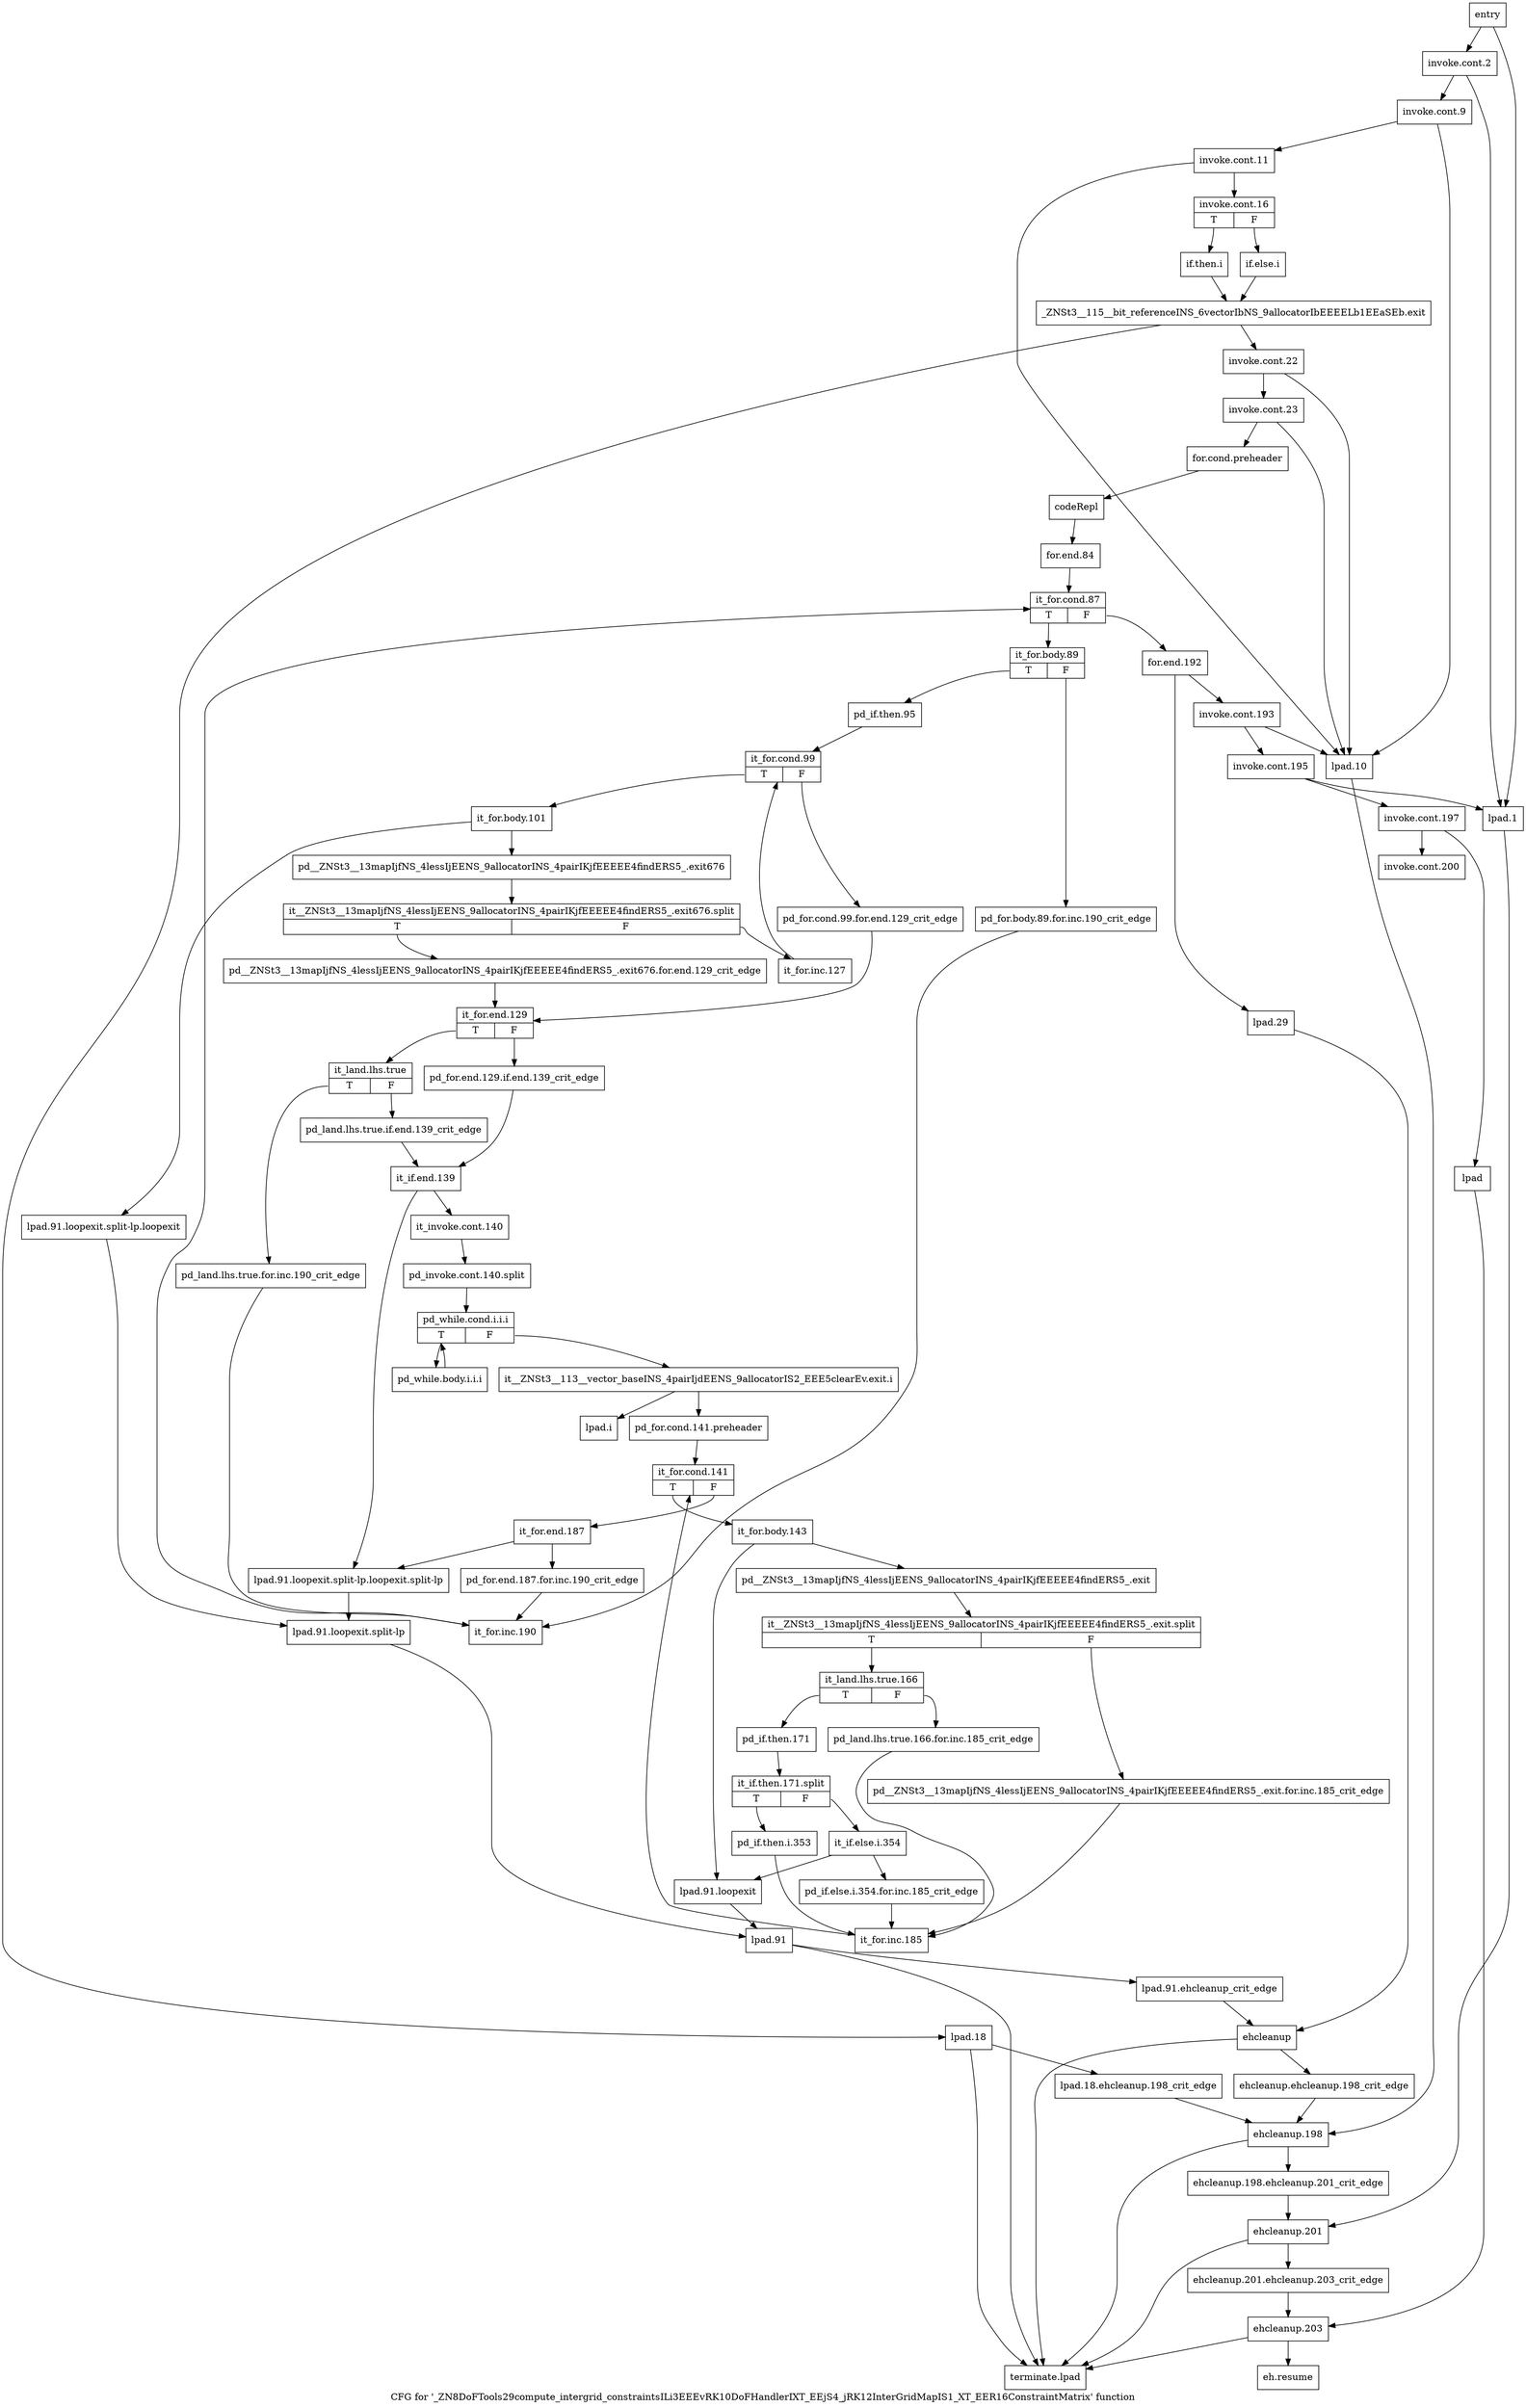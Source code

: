 digraph "CFG for '_ZN8DoFTools29compute_intergrid_constraintsILi3EEEvRK10DoFHandlerIXT_EEjS4_jRK12InterGridMapIS1_XT_EER16ConstraintMatrix' function" {
	label="CFG for '_ZN8DoFTools29compute_intergrid_constraintsILi3EEEvRK10DoFHandlerIXT_EEjS4_jRK12InterGridMapIS1_XT_EER16ConstraintMatrix' function";

	Node0x48b33b0 [shape=record,label="{entry}"];
	Node0x48b33b0 -> Node0x48b3400;
	Node0x48b33b0 -> Node0x48b53b0;
	Node0x48b3400 [shape=record,label="{invoke.cont.2}"];
	Node0x48b3400 -> Node0x48b3450;
	Node0x48b3400 -> Node0x48b53b0;
	Node0x48b3450 [shape=record,label="{invoke.cont.9}"];
	Node0x48b3450 -> Node0x48b34a0;
	Node0x48b3450 -> Node0x48b5400;
	Node0x48b34a0 [shape=record,label="{invoke.cont.11}"];
	Node0x48b34a0 -> Node0x48b34f0;
	Node0x48b34a0 -> Node0x48b5400;
	Node0x48b34f0 [shape=record,label="{invoke.cont.16|{<s0>T|<s1>F}}"];
	Node0x48b34f0:s0 -> Node0x48b5130;
	Node0x48b34f0:s1 -> Node0x48b5180;
	Node0x48b5130 [shape=record,label="{if.then.i}"];
	Node0x48b5130 -> Node0x48b51d0;
	Node0x48b5180 [shape=record,label="{if.else.i}"];
	Node0x48b5180 -> Node0x48b51d0;
	Node0x48b51d0 [shape=record,label="{_ZNSt3__115__bit_referenceINS_6vectorIbNS_9allocatorIbEEEELb1EEaSEb.exit}"];
	Node0x48b51d0 -> Node0x48b5220;
	Node0x48b51d0 -> Node0x48b5450;
	Node0x48b5220 [shape=record,label="{invoke.cont.22}"];
	Node0x48b5220 -> Node0x48b5270;
	Node0x48b5220 -> Node0x48b5400;
	Node0x48b5270 [shape=record,label="{invoke.cont.23}"];
	Node0x48b5270 -> Node0x48b52c0;
	Node0x48b5270 -> Node0x48b5400;
	Node0x48b52c0 [shape=record,label="{for.cond.preheader}"];
	Node0x48b52c0 -> Node0x48b5310;
	Node0x48b5310 [shape=record,label="{codeRepl}"];
	Node0x48b5310 -> Node0x48b5540;
	Node0x48b5360 [shape=record,label="{lpad}"];
	Node0x48b5360 -> Node0x48b6620;
	Node0x48b53b0 [shape=record,label="{lpad.1}"];
	Node0x48b53b0 -> Node0x48b6580;
	Node0x48b5400 [shape=record,label="{lpad.10}"];
	Node0x48b5400 -> Node0x48b64e0;
	Node0x48b5450 [shape=record,label="{lpad.18}"];
	Node0x48b5450 -> Node0x48b54a0;
	Node0x48b5450 -> Node0x48b66c0;
	Node0x48b54a0 [shape=record,label="{lpad.18.ehcleanup.198_crit_edge}"];
	Node0x48b54a0 -> Node0x48b64e0;
	Node0x48b54f0 [shape=record,label="{lpad.29}"];
	Node0x48b54f0 -> Node0x48b6440;
	Node0x48b5540 [shape=record,label="{for.end.84}"];
	Node0x48b5540 -> Node0x48b5590;
	Node0x48b5590 [shape=record,label="{it_for.cond.87|{<s0>T|<s1>F}}"];
	Node0x48b5590:s0 -> Node0x48b55e0;
	Node0x48b5590:s1 -> Node0x48b62b0;
	Node0x48b55e0 [shape=record,label="{it_for.body.89|{<s0>T|<s1>F}}"];
	Node0x48b55e0:s0 -> Node0x48b5680;
	Node0x48b55e0:s1 -> Node0x48b5630;
	Node0x48b5630 [shape=record,label="{pd_for.body.89.for.inc.190_crit_edge}"];
	Node0x48b5630 -> Node0x48b6260;
	Node0x48b5680 [shape=record,label="{pd_if.then.95}"];
	Node0x48b5680 -> Node0x48b56d0;
	Node0x48b56d0 [shape=record,label="{it_for.cond.99|{<s0>T|<s1>F}}"];
	Node0x48b56d0:s0 -> Node0x48b5770;
	Node0x48b56d0:s1 -> Node0x48b5720;
	Node0x48b5720 [shape=record,label="{pd_for.cond.99.for.end.129_crit_edge}"];
	Node0x48b5720 -> Node0x48b5a90;
	Node0x48b5770 [shape=record,label="{it_for.body.101}"];
	Node0x48b5770 -> Node0x48b57c0;
	Node0x48b5770 -> Node0x48b58b0;
	Node0x48b57c0 [shape=record,label="{pd__ZNSt3__13mapIjfNS_4lessIjEENS_9allocatorINS_4pairIKjfEEEEE4findERS5_.exit676}"];
	Node0x48b57c0 -> Node0xa1cb880;
	Node0xa1cb880 [shape=record,label="{it__ZNSt3__13mapIjfNS_4lessIjEENS_9allocatorINS_4pairIKjfEEEEE4findERS5_.exit676.split|{<s0>T|<s1>F}}"];
	Node0xa1cb880:s0 -> Node0x48b5810;
	Node0xa1cb880:s1 -> Node0x48b5a40;
	Node0x48b5810 [shape=record,label="{pd__ZNSt3__13mapIjfNS_4lessIjEENS_9allocatorINS_4pairIKjfEEEEE4findERS5_.exit676.for.end.129_crit_edge}"];
	Node0x48b5810 -> Node0x48b5a90;
	Node0x48b5860 [shape=record,label="{lpad.91.loopexit}"];
	Node0x48b5860 -> Node0x48b59a0;
	Node0x48b58b0 [shape=record,label="{lpad.91.loopexit.split-lp.loopexit}"];
	Node0x48b58b0 -> Node0x48b5950;
	Node0x48b5900 [shape=record,label="{lpad.91.loopexit.split-lp.loopexit.split-lp}"];
	Node0x48b5900 -> Node0x48b5950;
	Node0x48b5950 [shape=record,label="{lpad.91.loopexit.split-lp}"];
	Node0x48b5950 -> Node0x48b59a0;
	Node0x48b59a0 [shape=record,label="{lpad.91}"];
	Node0x48b59a0 -> Node0x48b59f0;
	Node0x48b59a0 -> Node0x48b66c0;
	Node0x48b59f0 [shape=record,label="{lpad.91.ehcleanup_crit_edge}"];
	Node0x48b59f0 -> Node0x48b6440;
	Node0x48b5a40 [shape=record,label="{it_for.inc.127}"];
	Node0x48b5a40 -> Node0x48b56d0;
	Node0x48b5a90 [shape=record,label="{it_for.end.129|{<s0>T|<s1>F}}"];
	Node0x48b5a90:s0 -> Node0x48b5b30;
	Node0x48b5a90:s1 -> Node0x48b5ae0;
	Node0x48b5ae0 [shape=record,label="{pd_for.end.129.if.end.139_crit_edge}"];
	Node0x48b5ae0 -> Node0x48b5c20;
	Node0x48b5b30 [shape=record,label="{it_land.lhs.true|{<s0>T|<s1>F}}"];
	Node0x48b5b30:s0 -> Node0x48b5bd0;
	Node0x48b5b30:s1 -> Node0x48b5b80;
	Node0x48b5b80 [shape=record,label="{pd_land.lhs.true.if.end.139_crit_edge}"];
	Node0x48b5b80 -> Node0x48b5c20;
	Node0x48b5bd0 [shape=record,label="{pd_land.lhs.true.for.inc.190_crit_edge}"];
	Node0x48b5bd0 -> Node0x48b6260;
	Node0x48b5c20 [shape=record,label="{it_if.end.139}"];
	Node0x48b5c20 -> Node0x48b5c70;
	Node0x48b5c20 -> Node0x48b5900;
	Node0x48b5c70 [shape=record,label="{it_invoke.cont.140}"];
	Node0x48b5c70 -> Node0xa12cfd0;
	Node0xa12cfd0 [shape=record,label="{pd_invoke.cont.140.split}"];
	Node0xa12cfd0 -> Node0x48b5cc0;
	Node0x48b5cc0 [shape=record,label="{pd_while.cond.i.i.i|{<s0>T|<s1>F}}"];
	Node0x48b5cc0:s0 -> Node0x48b5d10;
	Node0x48b5cc0:s1 -> Node0x48b5d60;
	Node0x48b5d10 [shape=record,label="{pd_while.body.i.i.i}"];
	Node0x48b5d10 -> Node0x48b5cc0;
	Node0x48b5d60 [shape=record,label="{it__ZNSt3__113__vector_baseINS_4pairIjdEENS_9allocatorIS2_EEE5clearEv.exit.i}"];
	Node0x48b5d60 -> Node0x48b5db0;
	Node0x48b5d60 -> Node0x48b5e00;
	Node0x48b5db0 [shape=record,label="{pd_for.cond.141.preheader}"];
	Node0x48b5db0 -> Node0x48b5e50;
	Node0x48b5e00 [shape=record,label="{lpad.i}"];
	Node0x48b5e50 [shape=record,label="{it_for.cond.141|{<s0>T|<s1>F}}"];
	Node0x48b5e50:s0 -> Node0x48b5ea0;
	Node0x48b5e50:s1 -> Node0x48b61c0;
	Node0x48b5ea0 [shape=record,label="{it_for.body.143}"];
	Node0x48b5ea0 -> Node0x48b5ef0;
	Node0x48b5ea0 -> Node0x48b5860;
	Node0x48b5ef0 [shape=record,label="{pd__ZNSt3__13mapIjfNS_4lessIjEENS_9allocatorINS_4pairIKjfEEEEE4findERS5_.exit}"];
	Node0x48b5ef0 -> Node0xa292600;
	Node0xa292600 [shape=record,label="{it__ZNSt3__13mapIjfNS_4lessIjEENS_9allocatorINS_4pairIKjfEEEEE4findERS5_.exit.split|{<s0>T|<s1>F}}"];
	Node0xa292600:s0 -> Node0x48b5f90;
	Node0xa292600:s1 -> Node0x48b5f40;
	Node0x48b5f40 [shape=record,label="{pd__ZNSt3__13mapIjfNS_4lessIjEENS_9allocatorINS_4pairIKjfEEEEE4findERS5_.exit.for.inc.185_crit_edge}"];
	Node0x48b5f40 -> Node0x48b6170;
	Node0x48b5f90 [shape=record,label="{it_land.lhs.true.166|{<s0>T|<s1>F}}"];
	Node0x48b5f90:s0 -> Node0x48b6030;
	Node0x48b5f90:s1 -> Node0x48b5fe0;
	Node0x48b5fe0 [shape=record,label="{pd_land.lhs.true.166.for.inc.185_crit_edge}"];
	Node0x48b5fe0 -> Node0x48b6170;
	Node0x48b6030 [shape=record,label="{pd_if.then.171}"];
	Node0x48b6030 -> Node0xa292260;
	Node0xa292260 [shape=record,label="{it_if.then.171.split|{<s0>T|<s1>F}}"];
	Node0xa292260:s0 -> Node0x48b6080;
	Node0xa292260:s1 -> Node0x48b60d0;
	Node0x48b6080 [shape=record,label="{pd_if.then.i.353}"];
	Node0x48b6080 -> Node0x48b6170;
	Node0x48b60d0 [shape=record,label="{it_if.else.i.354}"];
	Node0x48b60d0 -> Node0x48b6120;
	Node0x48b60d0 -> Node0x48b5860;
	Node0x48b6120 [shape=record,label="{pd_if.else.i.354.for.inc.185_crit_edge}"];
	Node0x48b6120 -> Node0x48b6170;
	Node0x48b6170 [shape=record,label="{it_for.inc.185}"];
	Node0x48b6170 -> Node0x48b5e50;
	Node0x48b61c0 [shape=record,label="{it_for.end.187}"];
	Node0x48b61c0 -> Node0x48b6210;
	Node0x48b61c0 -> Node0x48b5900;
	Node0x48b6210 [shape=record,label="{pd_for.end.187.for.inc.190_crit_edge}"];
	Node0x48b6210 -> Node0x48b6260;
	Node0x48b6260 [shape=record,label="{it_for.inc.190}"];
	Node0x48b6260 -> Node0x48b5590;
	Node0x48b62b0 [shape=record,label="{for.end.192}"];
	Node0x48b62b0 -> Node0x48b6300;
	Node0x48b62b0 -> Node0x48b54f0;
	Node0x48b6300 [shape=record,label="{invoke.cont.193}"];
	Node0x48b6300 -> Node0x48b6350;
	Node0x48b6300 -> Node0x48b5400;
	Node0x48b6350 [shape=record,label="{invoke.cont.195}"];
	Node0x48b6350 -> Node0x48b63a0;
	Node0x48b6350 -> Node0x48b53b0;
	Node0x48b63a0 [shape=record,label="{invoke.cont.197}"];
	Node0x48b63a0 -> Node0x48b63f0;
	Node0x48b63a0 -> Node0x48b5360;
	Node0x48b63f0 [shape=record,label="{invoke.cont.200}"];
	Node0x48b6440 [shape=record,label="{ehcleanup}"];
	Node0x48b6440 -> Node0x48b6490;
	Node0x48b6440 -> Node0x48b66c0;
	Node0x48b6490 [shape=record,label="{ehcleanup.ehcleanup.198_crit_edge}"];
	Node0x48b6490 -> Node0x48b64e0;
	Node0x48b64e0 [shape=record,label="{ehcleanup.198}"];
	Node0x48b64e0 -> Node0x48b6530;
	Node0x48b64e0 -> Node0x48b66c0;
	Node0x48b6530 [shape=record,label="{ehcleanup.198.ehcleanup.201_crit_edge}"];
	Node0x48b6530 -> Node0x48b6580;
	Node0x48b6580 [shape=record,label="{ehcleanup.201}"];
	Node0x48b6580 -> Node0x48b65d0;
	Node0x48b6580 -> Node0x48b66c0;
	Node0x48b65d0 [shape=record,label="{ehcleanup.201.ehcleanup.203_crit_edge}"];
	Node0x48b65d0 -> Node0x48b6620;
	Node0x48b6620 [shape=record,label="{ehcleanup.203}"];
	Node0x48b6620 -> Node0x48b6670;
	Node0x48b6620 -> Node0x48b66c0;
	Node0x48b6670 [shape=record,label="{eh.resume}"];
	Node0x48b66c0 [shape=record,label="{terminate.lpad}"];
}
